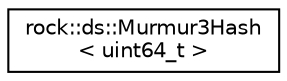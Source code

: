 digraph "类继承关系图"
{
 // LATEX_PDF_SIZE
  edge [fontname="Helvetica",fontsize="10",labelfontname="Helvetica",labelfontsize="10"];
  node [fontname="Helvetica",fontsize="10",shape=record];
  rankdir="LR";
  Node0 [label="rock::ds::Murmur3Hash\l\< uint64_t \>",height=0.2,width=0.4,color="black", fillcolor="white", style="filled",URL="$classrock_1_1ds_1_1Murmur3Hash.html",tooltip=" "];
}
